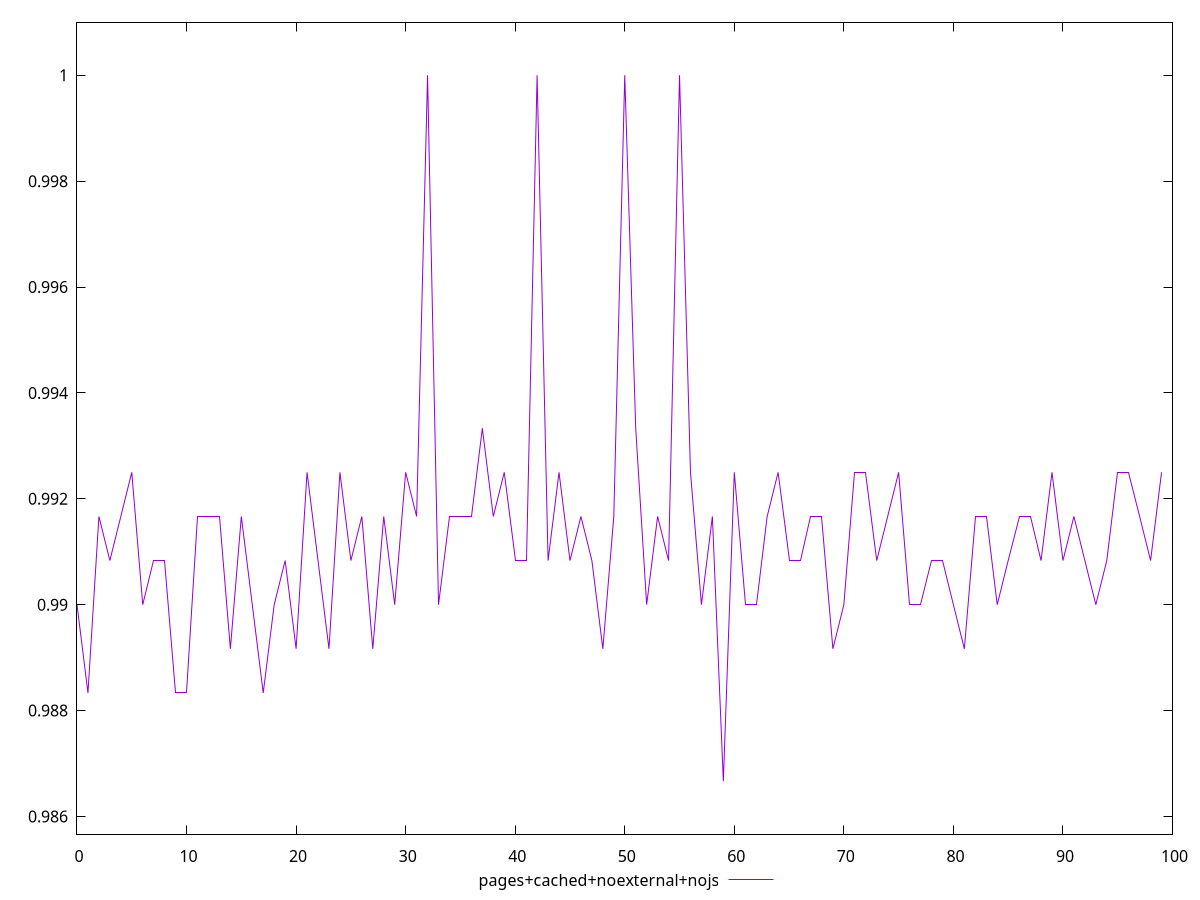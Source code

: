 $_pagesCachedNoexternalNojs <<EOF
0.99
0.9883333333333333
0.9916666666666667
0.9908333333333333
0.9916666666666667
0.9925
0.99
0.9908333333333333
0.9908333333333333
0.9883333333333333
0.9883333333333333
0.9916666666666667
0.9916666666666667
0.9916666666666667
0.9891666666666666
0.9916666666666667
0.99
0.9883333333333333
0.99
0.9908333333333333
0.9891666666666666
0.9925
0.9908333333333333
0.9891666666666666
0.9925
0.9908333333333333
0.9916666666666667
0.9891666666666666
0.9916666666666667
0.99
0.9925
0.9916666666666667
1
0.99
0.9916666666666667
0.9916666666666667
0.9916666666666667
0.9933333333333333
0.9916666666666667
0.9925
0.9908333333333333
0.9908333333333333
1
0.9908333333333333
0.9925
0.9908333333333333
0.9916666666666667
0.9908333333333333
0.9891666666666666
0.9916666666666667
1
0.9933333333333333
0.99
0.9916666666666667
0.9908333333333333
1
0.9925
0.99
0.9916666666666667
0.9866666666666667
0.9925
0.99
0.99
0.9916666666666667
0.9925
0.9908333333333333
0.9908333333333333
0.9916666666666667
0.9916666666666667
0.9891666666666666
0.99
0.9925
0.9925
0.9908333333333333
0.9916666666666667
0.9925
0.99
0.99
0.9908333333333333
0.9908333333333333
0.99
0.9891666666666666
0.9916666666666667
0.9916666666666667
0.99
0.9908333333333333
0.9916666666666667
0.9916666666666667
0.9908333333333333
0.9925
0.9908333333333333
0.9916666666666667
0.9908333333333333
0.99
0.9908333333333333
0.9925
0.9925
0.9916666666666667
0.9908333333333333
0.9925
EOF
set key outside below
set terminal pngcairo
set output "report_00006_2020-11-02T20-21-41.718Z/render-blocking-resources/pages+cached+noexternal+nojs//score.png"
set yrange [0.9856666666666667:1.001]
plot $_pagesCachedNoexternalNojs title "pages+cached+noexternal+nojs" with line ,